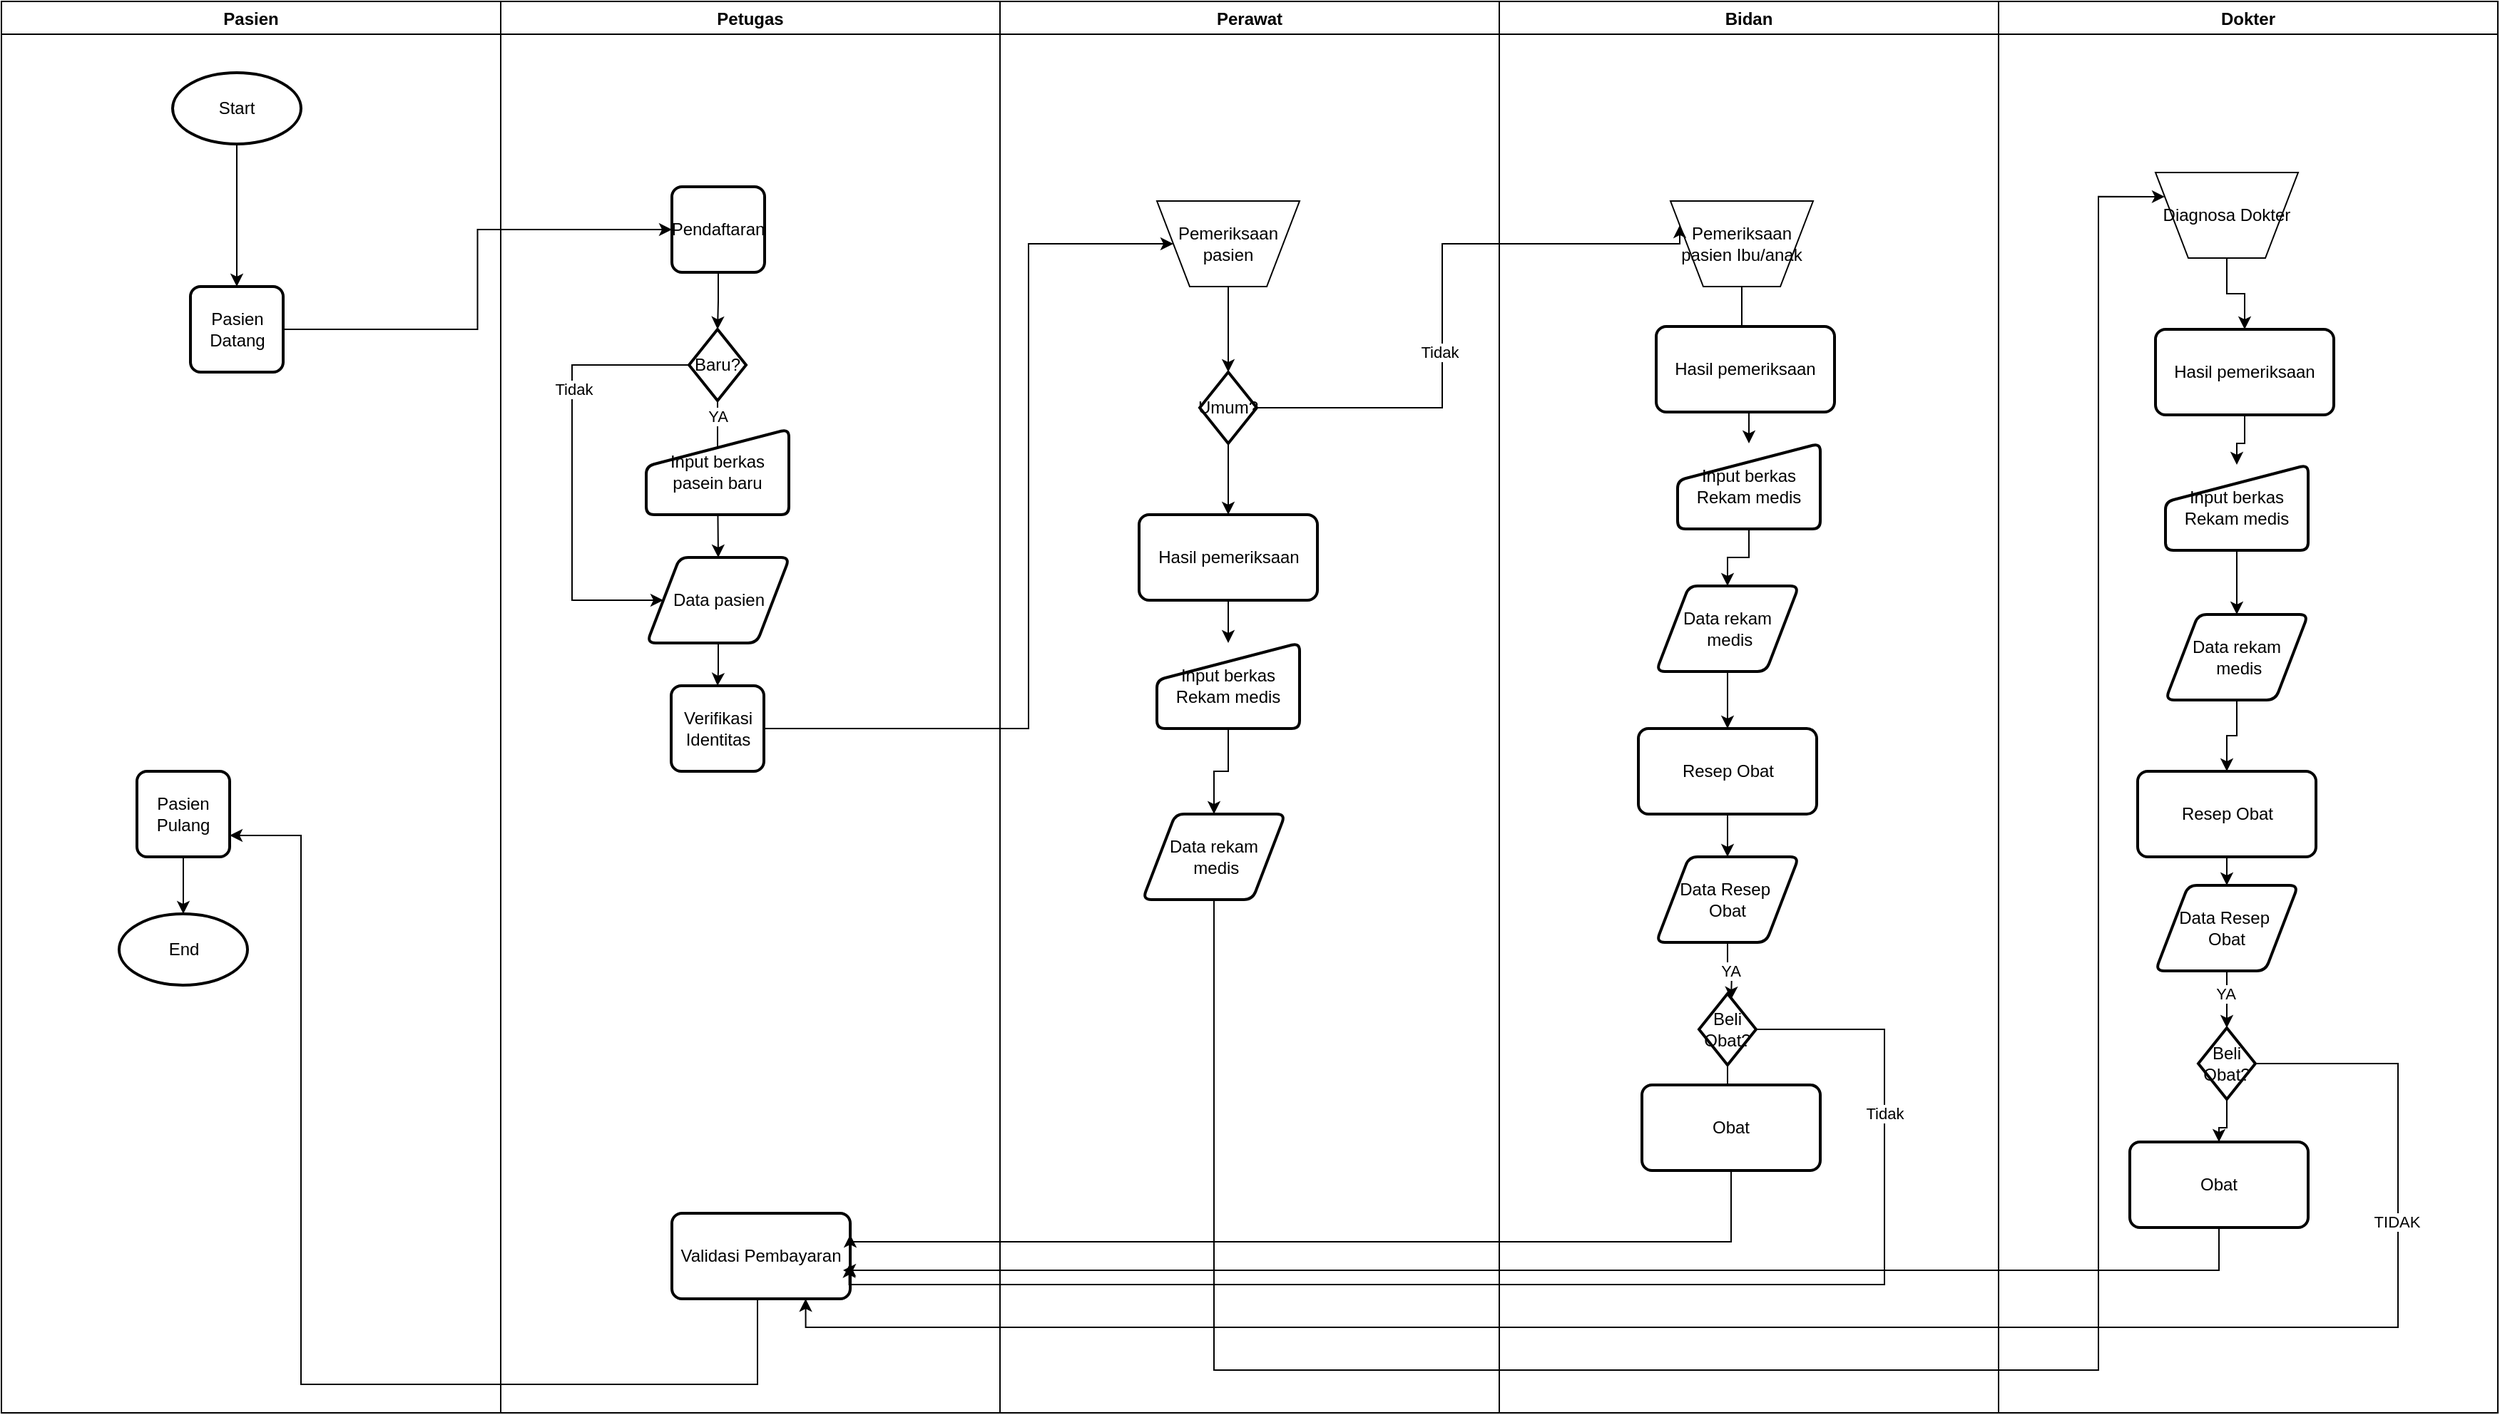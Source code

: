 <mxfile version="24.8.3" pages="3">
  <diagram name="Page-1" id="HoTeQliU5uY-s0nehp8D">
    <mxGraphModel dx="2333" dy="1160" grid="1" gridSize="10" guides="1" tooltips="1" connect="1" arrows="1" fold="1" page="1" pageScale="1" pageWidth="850" pageHeight="1100" math="0" shadow="0">
      <root>
        <mxCell id="0" />
        <mxCell id="1" parent="0" />
        <mxCell id="j5R7zNFByN9cwu97X0Xd-2" value="Pasien" style="swimlane;" vertex="1" parent="1">
          <mxGeometry x="100" y="90" width="350" height="990" as="geometry" />
        </mxCell>
        <mxCell id="j5R7zNFByN9cwu97X0Xd-1" value="Start" style="strokeWidth=2;html=1;shape=mxgraph.flowchart.start_1;whiteSpace=wrap;" vertex="1" parent="j5R7zNFByN9cwu97X0Xd-2">
          <mxGeometry x="120" y="50" width="90" height="50" as="geometry" />
        </mxCell>
        <mxCell id="j5R7zNFByN9cwu97X0Xd-7" value="Pasien Datang" style="rounded=1;whiteSpace=wrap;html=1;absoluteArcSize=1;arcSize=14;strokeWidth=2;" vertex="1" parent="j5R7zNFByN9cwu97X0Xd-2">
          <mxGeometry x="132.5" y="200" width="65" height="60" as="geometry" />
        </mxCell>
        <mxCell id="j5R7zNFByN9cwu97X0Xd-49" value="" style="edgeStyle=orthogonalEdgeStyle;rounded=0;orthogonalLoop=1;jettySize=auto;html=1;" edge="1" parent="j5R7zNFByN9cwu97X0Xd-2" source="j5R7zNFByN9cwu97X0Xd-24" target="j5R7zNFByN9cwu97X0Xd-25">
          <mxGeometry relative="1" as="geometry" />
        </mxCell>
        <mxCell id="j5R7zNFByN9cwu97X0Xd-24" value="Pasien Pulang" style="rounded=1;whiteSpace=wrap;html=1;absoluteArcSize=1;arcSize=14;strokeWidth=2;" vertex="1" parent="j5R7zNFByN9cwu97X0Xd-2">
          <mxGeometry x="95" y="540" width="65" height="60" as="geometry" />
        </mxCell>
        <mxCell id="j5R7zNFByN9cwu97X0Xd-25" value="End" style="strokeWidth=2;html=1;shape=mxgraph.flowchart.start_1;whiteSpace=wrap;" vertex="1" parent="j5R7zNFByN9cwu97X0Xd-2">
          <mxGeometry x="82.5" y="640" width="90" height="50" as="geometry" />
        </mxCell>
        <mxCell id="j5R7zNFByN9cwu97X0Xd-26" value="" style="endArrow=classic;html=1;rounded=0;exitX=0.5;exitY=1;exitDx=0;exitDy=0;exitPerimeter=0;entryX=0.5;entryY=0;entryDx=0;entryDy=0;" edge="1" parent="j5R7zNFByN9cwu97X0Xd-2" source="j5R7zNFByN9cwu97X0Xd-1" target="j5R7zNFByN9cwu97X0Xd-7">
          <mxGeometry width="50" height="50" relative="1" as="geometry">
            <mxPoint x="900" y="360" as="sourcePoint" />
            <mxPoint x="950" y="310" as="targetPoint" />
          </mxGeometry>
        </mxCell>
        <mxCell id="j5R7zNFByN9cwu97X0Xd-3" value="Petugas" style="swimlane;startSize=23;" vertex="1" parent="1">
          <mxGeometry x="450" y="90" width="350" height="990" as="geometry" />
        </mxCell>
        <mxCell id="j5R7zNFByN9cwu97X0Xd-8" value="Pendaftaran" style="rounded=1;whiteSpace=wrap;html=1;absoluteArcSize=1;arcSize=14;strokeWidth=2;" vertex="1" parent="j5R7zNFByN9cwu97X0Xd-3">
          <mxGeometry x="120" y="130" width="65" height="60" as="geometry" />
        </mxCell>
        <mxCell id="j5R7zNFByN9cwu97X0Xd-29" style="edgeStyle=orthogonalEdgeStyle;rounded=0;orthogonalLoop=1;jettySize=auto;html=1;entryX=0;entryY=0.5;entryDx=0;entryDy=0;" edge="1" parent="j5R7zNFByN9cwu97X0Xd-3" source="j5R7zNFByN9cwu97X0Xd-9" target="j5R7zNFByN9cwu97X0Xd-13">
          <mxGeometry relative="1" as="geometry">
            <Array as="points">
              <mxPoint x="50" y="255" />
              <mxPoint x="50" y="420" />
            </Array>
          </mxGeometry>
        </mxCell>
        <mxCell id="j5R7zNFByN9cwu97X0Xd-31" value="Tidak" style="edgeLabel;html=1;align=center;verticalAlign=middle;resizable=0;points=[];" vertex="1" connectable="0" parent="j5R7zNFByN9cwu97X0Xd-29">
          <mxGeometry x="-0.365" y="1" relative="1" as="geometry">
            <mxPoint as="offset" />
          </mxGeometry>
        </mxCell>
        <mxCell id="j5R7zNFByN9cwu97X0Xd-30" value="" style="edgeStyle=orthogonalEdgeStyle;rounded=0;orthogonalLoop=1;jettySize=auto;html=1;" edge="1" parent="j5R7zNFByN9cwu97X0Xd-3" source="j5R7zNFByN9cwu97X0Xd-9" target="j5R7zNFByN9cwu97X0Xd-13">
          <mxGeometry relative="1" as="geometry" />
        </mxCell>
        <mxCell id="j5R7zNFByN9cwu97X0Xd-32" value="YA" style="edgeLabel;html=1;align=center;verticalAlign=middle;resizable=0;points=[];" vertex="1" connectable="0" parent="j5R7zNFByN9cwu97X0Xd-30">
          <mxGeometry x="-0.799" relative="1" as="geometry">
            <mxPoint as="offset" />
          </mxGeometry>
        </mxCell>
        <mxCell id="j5R7zNFByN9cwu97X0Xd-9" value="Baru?" style="strokeWidth=2;html=1;shape=mxgraph.flowchart.decision;whiteSpace=wrap;" vertex="1" parent="j5R7zNFByN9cwu97X0Xd-3">
          <mxGeometry x="132" y="230" width="40" height="50" as="geometry" />
        </mxCell>
        <mxCell id="j5R7zNFByN9cwu97X0Xd-10" value="Input berkas pasein baru" style="html=1;strokeWidth=2;shape=manualInput;whiteSpace=wrap;rounded=1;size=26;arcSize=11;" vertex="1" parent="j5R7zNFByN9cwu97X0Xd-3">
          <mxGeometry x="102" y="300" width="100" height="60" as="geometry" />
        </mxCell>
        <mxCell id="j5R7zNFByN9cwu97X0Xd-33" value="" style="edgeStyle=orthogonalEdgeStyle;rounded=0;orthogonalLoop=1;jettySize=auto;html=1;" edge="1" parent="j5R7zNFByN9cwu97X0Xd-3" source="j5R7zNFByN9cwu97X0Xd-13" target="j5R7zNFByN9cwu97X0Xd-14">
          <mxGeometry relative="1" as="geometry" />
        </mxCell>
        <mxCell id="j5R7zNFByN9cwu97X0Xd-13" value="Data pasien" style="shape=parallelogram;html=1;strokeWidth=2;perimeter=parallelogramPerimeter;whiteSpace=wrap;rounded=1;arcSize=12;size=0.23;" vertex="1" parent="j5R7zNFByN9cwu97X0Xd-3">
          <mxGeometry x="102.5" y="390" width="100" height="60" as="geometry" />
        </mxCell>
        <mxCell id="j5R7zNFByN9cwu97X0Xd-14" value="Verifikasi Identitas" style="rounded=1;whiteSpace=wrap;html=1;absoluteArcSize=1;arcSize=14;strokeWidth=2;" vertex="1" parent="j5R7zNFByN9cwu97X0Xd-3">
          <mxGeometry x="119.5" y="480" width="65" height="60" as="geometry" />
        </mxCell>
        <mxCell id="j5R7zNFByN9cwu97X0Xd-28" style="edgeStyle=orthogonalEdgeStyle;rounded=0;orthogonalLoop=1;jettySize=auto;html=1;entryX=0.5;entryY=0;entryDx=0;entryDy=0;entryPerimeter=0;" edge="1" parent="j5R7zNFByN9cwu97X0Xd-3" source="j5R7zNFByN9cwu97X0Xd-8" target="j5R7zNFByN9cwu97X0Xd-9">
          <mxGeometry relative="1" as="geometry" />
        </mxCell>
        <mxCell id="j5R7zNFByN9cwu97X0Xd-69" value="Validasi Pembayaran" style="rounded=1;whiteSpace=wrap;html=1;absoluteArcSize=1;arcSize=14;strokeWidth=2;" vertex="1" parent="j5R7zNFByN9cwu97X0Xd-3">
          <mxGeometry x="120" y="850" width="125" height="60" as="geometry" />
        </mxCell>
        <mxCell id="j5R7zNFByN9cwu97X0Xd-4" value="Perawat" style="swimlane;startSize=23;" vertex="1" parent="1">
          <mxGeometry x="800" y="90" width="350" height="990" as="geometry" />
        </mxCell>
        <mxCell id="j5R7zNFByN9cwu97X0Xd-35" value="" style="edgeStyle=orthogonalEdgeStyle;rounded=0;orthogonalLoop=1;jettySize=auto;html=1;" edge="1" parent="j5R7zNFByN9cwu97X0Xd-4" source="j5R7zNFByN9cwu97X0Xd-15" target="j5R7zNFByN9cwu97X0Xd-16">
          <mxGeometry relative="1" as="geometry" />
        </mxCell>
        <mxCell id="j5R7zNFByN9cwu97X0Xd-15" value="Pemeriksaan pasien" style="verticalLabelPosition=middle;verticalAlign=middle;html=1;shape=trapezoid;perimeter=trapezoidPerimeter;whiteSpace=wrap;size=0.23;arcSize=10;flipV=1;labelPosition=center;align=center;" vertex="1" parent="j5R7zNFByN9cwu97X0Xd-4">
          <mxGeometry x="110" y="140" width="100" height="60" as="geometry" />
        </mxCell>
        <mxCell id="j5R7zNFByN9cwu97X0Xd-41" value="" style="edgeStyle=orthogonalEdgeStyle;rounded=0;orthogonalLoop=1;jettySize=auto;html=1;" edge="1" parent="j5R7zNFByN9cwu97X0Xd-4" source="j5R7zNFByN9cwu97X0Xd-16" target="j5R7zNFByN9cwu97X0Xd-38">
          <mxGeometry relative="1" as="geometry" />
        </mxCell>
        <mxCell id="j5R7zNFByN9cwu97X0Xd-16" value="Umum?" style="strokeWidth=2;html=1;shape=mxgraph.flowchart.decision;whiteSpace=wrap;" vertex="1" parent="j5R7zNFByN9cwu97X0Xd-4">
          <mxGeometry x="140" y="260" width="40" height="50" as="geometry" />
        </mxCell>
        <mxCell id="j5R7zNFByN9cwu97X0Xd-42" value="" style="edgeStyle=orthogonalEdgeStyle;rounded=0;orthogonalLoop=1;jettySize=auto;html=1;" edge="1" parent="j5R7zNFByN9cwu97X0Xd-4" source="j5R7zNFByN9cwu97X0Xd-38" target="j5R7zNFByN9cwu97X0Xd-39">
          <mxGeometry relative="1" as="geometry" />
        </mxCell>
        <mxCell id="j5R7zNFByN9cwu97X0Xd-38" value="Hasil pemeriksaan" style="rounded=1;whiteSpace=wrap;html=1;absoluteArcSize=1;arcSize=14;strokeWidth=2;" vertex="1" parent="j5R7zNFByN9cwu97X0Xd-4">
          <mxGeometry x="97.5" y="360" width="125" height="60" as="geometry" />
        </mxCell>
        <mxCell id="j5R7zNFByN9cwu97X0Xd-43" value="" style="edgeStyle=orthogonalEdgeStyle;rounded=0;orthogonalLoop=1;jettySize=auto;html=1;" edge="1" parent="j5R7zNFByN9cwu97X0Xd-4" source="j5R7zNFByN9cwu97X0Xd-39" target="j5R7zNFByN9cwu97X0Xd-40">
          <mxGeometry relative="1" as="geometry" />
        </mxCell>
        <mxCell id="j5R7zNFByN9cwu97X0Xd-39" value="Input berkas Rekam medis" style="html=1;strokeWidth=2;shape=manualInput;whiteSpace=wrap;rounded=1;size=26;arcSize=11;" vertex="1" parent="j5R7zNFByN9cwu97X0Xd-4">
          <mxGeometry x="110" y="450" width="100" height="60" as="geometry" />
        </mxCell>
        <mxCell id="j5R7zNFByN9cwu97X0Xd-40" value="Data rekam&lt;div&gt;&amp;nbsp;medis&lt;/div&gt;" style="shape=parallelogram;html=1;strokeWidth=2;perimeter=parallelogramPerimeter;whiteSpace=wrap;rounded=1;arcSize=12;size=0.23;" vertex="1" parent="j5R7zNFByN9cwu97X0Xd-4">
          <mxGeometry x="100" y="570" width="100" height="60" as="geometry" />
        </mxCell>
        <mxCell id="j5R7zNFByN9cwu97X0Xd-5" value="Bidan" style="swimlane;startSize=23;" vertex="1" parent="1">
          <mxGeometry x="1150" y="90" width="350" height="990" as="geometry" />
        </mxCell>
        <mxCell id="j5R7zNFByN9cwu97X0Xd-44" value="" style="edgeStyle=orthogonalEdgeStyle;rounded=0;orthogonalLoop=1;jettySize=auto;html=1;" edge="1" parent="j5R7zNFByN9cwu97X0Xd-5" source="j5R7zNFByN9cwu97X0Xd-17" target="j5R7zNFByN9cwu97X0Xd-20">
          <mxGeometry relative="1" as="geometry" />
        </mxCell>
        <mxCell id="j5R7zNFByN9cwu97X0Xd-17" value="Pemeriksaan pasien Ibu/anak" style="verticalLabelPosition=middle;verticalAlign=middle;html=1;shape=trapezoid;perimeter=trapezoidPerimeter;whiteSpace=wrap;size=0.23;arcSize=10;flipV=1;labelPosition=center;align=center;" vertex="1" parent="j5R7zNFByN9cwu97X0Xd-5">
          <mxGeometry x="120" y="140" width="100" height="60" as="geometry" />
        </mxCell>
        <mxCell id="j5R7zNFByN9cwu97X0Xd-18" value="Hasil pemeriksaan" style="rounded=1;whiteSpace=wrap;html=1;absoluteArcSize=1;arcSize=14;strokeWidth=2;" vertex="1" parent="j5R7zNFByN9cwu97X0Xd-5">
          <mxGeometry x="110" y="228" width="125" height="60" as="geometry" />
        </mxCell>
        <mxCell id="j5R7zNFByN9cwu97X0Xd-46" value="" style="edgeStyle=orthogonalEdgeStyle;rounded=0;orthogonalLoop=1;jettySize=auto;html=1;" edge="1" parent="j5R7zNFByN9cwu97X0Xd-5" source="j5R7zNFByN9cwu97X0Xd-19" target="j5R7zNFByN9cwu97X0Xd-22">
          <mxGeometry relative="1" as="geometry" />
        </mxCell>
        <mxCell id="j5R7zNFByN9cwu97X0Xd-19" value="Data rekam&lt;div&gt;&amp;nbsp;medis&lt;/div&gt;" style="shape=parallelogram;html=1;strokeWidth=2;perimeter=parallelogramPerimeter;whiteSpace=wrap;rounded=1;arcSize=12;size=0.23;" vertex="1" parent="j5R7zNFByN9cwu97X0Xd-5">
          <mxGeometry x="110" y="410" width="100" height="60" as="geometry" />
        </mxCell>
        <mxCell id="j5R7zNFByN9cwu97X0Xd-45" value="" style="edgeStyle=orthogonalEdgeStyle;rounded=0;orthogonalLoop=1;jettySize=auto;html=1;" edge="1" parent="j5R7zNFByN9cwu97X0Xd-5" source="j5R7zNFByN9cwu97X0Xd-20" target="j5R7zNFByN9cwu97X0Xd-19">
          <mxGeometry relative="1" as="geometry" />
        </mxCell>
        <mxCell id="j5R7zNFByN9cwu97X0Xd-20" value="Input berkas Rekam medis" style="html=1;strokeWidth=2;shape=manualInput;whiteSpace=wrap;rounded=1;size=26;arcSize=11;" vertex="1" parent="j5R7zNFByN9cwu97X0Xd-5">
          <mxGeometry x="125" y="310" width="100" height="60" as="geometry" />
        </mxCell>
        <mxCell id="j5R7zNFByN9cwu97X0Xd-47" value="" style="edgeStyle=orthogonalEdgeStyle;rounded=0;orthogonalLoop=1;jettySize=auto;html=1;" edge="1" parent="j5R7zNFByN9cwu97X0Xd-5" source="j5R7zNFByN9cwu97X0Xd-22" target="j5R7zNFByN9cwu97X0Xd-23">
          <mxGeometry relative="1" as="geometry" />
        </mxCell>
        <mxCell id="j5R7zNFByN9cwu97X0Xd-22" value="Resep Obat" style="rounded=1;whiteSpace=wrap;html=1;absoluteArcSize=1;arcSize=14;strokeWidth=2;" vertex="1" parent="j5R7zNFByN9cwu97X0Xd-5">
          <mxGeometry x="97.5" y="510" width="125" height="60" as="geometry" />
        </mxCell>
        <mxCell id="j5R7zNFByN9cwu97X0Xd-64" value="" style="edgeStyle=orthogonalEdgeStyle;rounded=0;orthogonalLoop=1;jettySize=auto;html=1;" edge="1" parent="j5R7zNFByN9cwu97X0Xd-5" target="j5R7zNFByN9cwu97X0Xd-63">
          <mxGeometry relative="1" as="geometry">
            <mxPoint x="162.533" y="700" as="sourcePoint" />
          </mxGeometry>
        </mxCell>
        <mxCell id="j5R7zNFByN9cwu97X0Xd-23" value="Data Resep&amp;nbsp;&lt;div&gt;Obat&lt;/div&gt;" style="shape=parallelogram;html=1;strokeWidth=2;perimeter=parallelogramPerimeter;whiteSpace=wrap;rounded=1;arcSize=12;size=0.23;" vertex="1" parent="j5R7zNFByN9cwu97X0Xd-5">
          <mxGeometry x="110" y="600" width="100" height="60" as="geometry" />
        </mxCell>
        <mxCell id="j5R7zNFByN9cwu97X0Xd-78" value="" style="edgeStyle=orthogonalEdgeStyle;rounded=0;orthogonalLoop=1;jettySize=auto;html=1;" edge="1" parent="j5R7zNFByN9cwu97X0Xd-5" source="j5R7zNFByN9cwu97X0Xd-63" target="j5R7zNFByN9cwu97X0Xd-68">
          <mxGeometry relative="1" as="geometry" />
        </mxCell>
        <mxCell id="j5R7zNFByN9cwu97X0Xd-63" value="Beli Obat?" style="strokeWidth=2;html=1;shape=mxgraph.flowchart.decision;whiteSpace=wrap;" vertex="1" parent="j5R7zNFByN9cwu97X0Xd-5">
          <mxGeometry x="140" y="696" width="40" height="50" as="geometry" />
        </mxCell>
        <mxCell id="j5R7zNFByN9cwu97X0Xd-66" value="YA" style="edgeStyle=orthogonalEdgeStyle;rounded=0;orthogonalLoop=1;jettySize=auto;html=1;" edge="1" parent="j5R7zNFByN9cwu97X0Xd-5" source="j5R7zNFByN9cwu97X0Xd-23">
          <mxGeometry relative="1" as="geometry">
            <mxPoint x="1310" y="750" as="sourcePoint" />
            <mxPoint x="162.533" y="700" as="targetPoint" />
          </mxGeometry>
        </mxCell>
        <mxCell id="j5R7zNFByN9cwu97X0Xd-68" value="Obat" style="rounded=1;whiteSpace=wrap;html=1;absoluteArcSize=1;arcSize=14;strokeWidth=2;" vertex="1" parent="j5R7zNFByN9cwu97X0Xd-5">
          <mxGeometry x="100" y="760" width="125" height="60" as="geometry" />
        </mxCell>
        <mxCell id="j5R7zNFByN9cwu97X0Xd-6" value="Dokter" style="swimlane;startSize=23;" vertex="1" parent="1">
          <mxGeometry x="1500" y="90" width="350" height="990" as="geometry" />
        </mxCell>
        <mxCell id="j5R7zNFByN9cwu97X0Xd-53" value="" style="edgeStyle=orthogonalEdgeStyle;rounded=0;orthogonalLoop=1;jettySize=auto;html=1;" edge="1" parent="j5R7zNFByN9cwu97X0Xd-6" source="j5R7zNFByN9cwu97X0Xd-51" target="j5R7zNFByN9cwu97X0Xd-52">
          <mxGeometry relative="1" as="geometry" />
        </mxCell>
        <mxCell id="j5R7zNFByN9cwu97X0Xd-51" value="Diagnosa Dokter" style="verticalLabelPosition=middle;verticalAlign=middle;html=1;shape=trapezoid;perimeter=trapezoidPerimeter;whiteSpace=wrap;size=0.23;arcSize=10;flipV=1;labelPosition=center;align=center;" vertex="1" parent="j5R7zNFByN9cwu97X0Xd-6">
          <mxGeometry x="110" y="120" width="100" height="60" as="geometry" />
        </mxCell>
        <mxCell id="j5R7zNFByN9cwu97X0Xd-55" value="" style="edgeStyle=orthogonalEdgeStyle;rounded=0;orthogonalLoop=1;jettySize=auto;html=1;" edge="1" parent="j5R7zNFByN9cwu97X0Xd-6" source="j5R7zNFByN9cwu97X0Xd-52" target="j5R7zNFByN9cwu97X0Xd-54">
          <mxGeometry relative="1" as="geometry" />
        </mxCell>
        <mxCell id="j5R7zNFByN9cwu97X0Xd-52" value="Hasil pemeriksaan" style="rounded=1;whiteSpace=wrap;html=1;absoluteArcSize=1;arcSize=14;strokeWidth=2;" vertex="1" parent="j5R7zNFByN9cwu97X0Xd-6">
          <mxGeometry x="110" y="230" width="125" height="60" as="geometry" />
        </mxCell>
        <mxCell id="j5R7zNFByN9cwu97X0Xd-57" value="" style="edgeStyle=orthogonalEdgeStyle;rounded=0;orthogonalLoop=1;jettySize=auto;html=1;" edge="1" parent="j5R7zNFByN9cwu97X0Xd-6" source="j5R7zNFByN9cwu97X0Xd-54" target="j5R7zNFByN9cwu97X0Xd-56">
          <mxGeometry relative="1" as="geometry" />
        </mxCell>
        <mxCell id="j5R7zNFByN9cwu97X0Xd-54" value="Input berkas Rekam medis" style="html=1;strokeWidth=2;shape=manualInput;whiteSpace=wrap;rounded=1;size=26;arcSize=11;" vertex="1" parent="j5R7zNFByN9cwu97X0Xd-6">
          <mxGeometry x="117" y="325" width="100" height="60" as="geometry" />
        </mxCell>
        <mxCell id="j5R7zNFByN9cwu97X0Xd-59" value="" style="edgeStyle=orthogonalEdgeStyle;rounded=0;orthogonalLoop=1;jettySize=auto;html=1;" edge="1" parent="j5R7zNFByN9cwu97X0Xd-6" source="j5R7zNFByN9cwu97X0Xd-56" target="j5R7zNFByN9cwu97X0Xd-58">
          <mxGeometry relative="1" as="geometry" />
        </mxCell>
        <mxCell id="j5R7zNFByN9cwu97X0Xd-56" value="Data rekam&lt;div&gt;&amp;nbsp;medis&lt;/div&gt;" style="shape=parallelogram;html=1;strokeWidth=2;perimeter=parallelogramPerimeter;whiteSpace=wrap;rounded=1;arcSize=12;size=0.23;" vertex="1" parent="j5R7zNFByN9cwu97X0Xd-6">
          <mxGeometry x="117" y="430" width="100" height="60" as="geometry" />
        </mxCell>
        <mxCell id="j5R7zNFByN9cwu97X0Xd-61" value="" style="edgeStyle=orthogonalEdgeStyle;rounded=0;orthogonalLoop=1;jettySize=auto;html=1;" edge="1" parent="j5R7zNFByN9cwu97X0Xd-6" source="j5R7zNFByN9cwu97X0Xd-58" target="j5R7zNFByN9cwu97X0Xd-60">
          <mxGeometry relative="1" as="geometry" />
        </mxCell>
        <mxCell id="j5R7zNFByN9cwu97X0Xd-58" value="Resep Obat" style="rounded=1;whiteSpace=wrap;html=1;absoluteArcSize=1;arcSize=14;strokeWidth=2;" vertex="1" parent="j5R7zNFByN9cwu97X0Xd-6">
          <mxGeometry x="97.5" y="540" width="125" height="60" as="geometry" />
        </mxCell>
        <mxCell id="j5R7zNFByN9cwu97X0Xd-84" value="" style="edgeStyle=orthogonalEdgeStyle;rounded=0;orthogonalLoop=1;jettySize=auto;html=1;" edge="1" parent="j5R7zNFByN9cwu97X0Xd-6" source="j5R7zNFByN9cwu97X0Xd-60" target="j5R7zNFByN9cwu97X0Xd-82">
          <mxGeometry relative="1" as="geometry" />
        </mxCell>
        <mxCell id="j5R7zNFByN9cwu97X0Xd-86" value="YA" style="edgeLabel;html=1;align=center;verticalAlign=middle;resizable=0;points=[];" vertex="1" connectable="0" parent="j5R7zNFByN9cwu97X0Xd-84">
          <mxGeometry x="-0.228" y="-1" relative="1" as="geometry">
            <mxPoint as="offset" />
          </mxGeometry>
        </mxCell>
        <mxCell id="j5R7zNFByN9cwu97X0Xd-60" value="Data Resep&amp;nbsp;&lt;div&gt;Obat&lt;/div&gt;" style="shape=parallelogram;html=1;strokeWidth=2;perimeter=parallelogramPerimeter;whiteSpace=wrap;rounded=1;arcSize=12;size=0.23;" vertex="1" parent="j5R7zNFByN9cwu97X0Xd-6">
          <mxGeometry x="110" y="620" width="100" height="60" as="geometry" />
        </mxCell>
        <mxCell id="j5R7zNFByN9cwu97X0Xd-85" value="" style="edgeStyle=orthogonalEdgeStyle;rounded=0;orthogonalLoop=1;jettySize=auto;html=1;" edge="1" parent="j5R7zNFByN9cwu97X0Xd-6" source="j5R7zNFByN9cwu97X0Xd-82" target="j5R7zNFByN9cwu97X0Xd-83">
          <mxGeometry relative="1" as="geometry" />
        </mxCell>
        <mxCell id="j5R7zNFByN9cwu97X0Xd-82" value="Beli Obat?" style="strokeWidth=2;html=1;shape=mxgraph.flowchart.decision;whiteSpace=wrap;" vertex="1" parent="j5R7zNFByN9cwu97X0Xd-6">
          <mxGeometry x="140" y="720" width="40" height="50" as="geometry" />
        </mxCell>
        <mxCell id="j5R7zNFByN9cwu97X0Xd-87" style="edgeStyle=orthogonalEdgeStyle;rounded=0;orthogonalLoop=1;jettySize=auto;html=1;" edge="1" parent="j5R7zNFByN9cwu97X0Xd-6" source="j5R7zNFByN9cwu97X0Xd-83">
          <mxGeometry relative="1" as="geometry">
            <mxPoint x="-810" y="890" as="targetPoint" />
            <Array as="points">
              <mxPoint x="154" y="890" />
            </Array>
          </mxGeometry>
        </mxCell>
        <mxCell id="j5R7zNFByN9cwu97X0Xd-83" value="Obat" style="rounded=1;whiteSpace=wrap;html=1;absoluteArcSize=1;arcSize=14;strokeWidth=2;" vertex="1" parent="j5R7zNFByN9cwu97X0Xd-6">
          <mxGeometry x="92" y="800" width="125" height="60" as="geometry" />
        </mxCell>
        <mxCell id="j5R7zNFByN9cwu97X0Xd-27" style="edgeStyle=orthogonalEdgeStyle;rounded=0;orthogonalLoop=1;jettySize=auto;html=1;entryX=0;entryY=0.5;entryDx=0;entryDy=0;" edge="1" parent="1" source="j5R7zNFByN9cwu97X0Xd-7" target="j5R7zNFByN9cwu97X0Xd-8">
          <mxGeometry relative="1" as="geometry" />
        </mxCell>
        <mxCell id="j5R7zNFByN9cwu97X0Xd-34" style="edgeStyle=orthogonalEdgeStyle;rounded=0;orthogonalLoop=1;jettySize=auto;html=1;" edge="1" parent="1" source="j5R7zNFByN9cwu97X0Xd-14" target="j5R7zNFByN9cwu97X0Xd-15">
          <mxGeometry relative="1" as="geometry">
            <Array as="points">
              <mxPoint x="820" y="600" />
              <mxPoint x="820" y="260" />
            </Array>
          </mxGeometry>
        </mxCell>
        <mxCell id="j5R7zNFByN9cwu97X0Xd-36" style="edgeStyle=orthogonalEdgeStyle;rounded=0;orthogonalLoop=1;jettySize=auto;html=1;entryX=0;entryY=0.25;entryDx=0;entryDy=0;" edge="1" parent="1" source="j5R7zNFByN9cwu97X0Xd-16" target="j5R7zNFByN9cwu97X0Xd-17">
          <mxGeometry relative="1" as="geometry">
            <Array as="points">
              <mxPoint x="1110" y="375" />
              <mxPoint x="1110" y="260" />
              <mxPoint x="1277" y="260" />
            </Array>
          </mxGeometry>
        </mxCell>
        <mxCell id="j5R7zNFByN9cwu97X0Xd-37" value="Tidak" style="edgeLabel;html=1;align=center;verticalAlign=middle;resizable=0;points=[];" vertex="1" connectable="0" parent="j5R7zNFByN9cwu97X0Xd-36">
          <mxGeometry x="-0.203" y="2" relative="1" as="geometry">
            <mxPoint as="offset" />
          </mxGeometry>
        </mxCell>
        <mxCell id="j5R7zNFByN9cwu97X0Xd-50" style="edgeStyle=orthogonalEdgeStyle;rounded=0;orthogonalLoop=1;jettySize=auto;html=1;entryX=0;entryY=0.25;entryDx=0;entryDy=0;" edge="1" parent="1" source="j5R7zNFByN9cwu97X0Xd-40" target="j5R7zNFByN9cwu97X0Xd-51">
          <mxGeometry relative="1" as="geometry">
            <mxPoint x="1620" y="320" as="targetPoint" />
            <Array as="points">
              <mxPoint x="950" y="1050" />
              <mxPoint x="1570" y="1050" />
              <mxPoint x="1570" y="227" />
            </Array>
          </mxGeometry>
        </mxCell>
        <mxCell id="j5R7zNFByN9cwu97X0Xd-74" style="edgeStyle=orthogonalEdgeStyle;rounded=0;orthogonalLoop=1;jettySize=auto;html=1;entryX=1;entryY=0.75;entryDx=0;entryDy=0;" edge="1" parent="1" source="j5R7zNFByN9cwu97X0Xd-69" target="j5R7zNFByN9cwu97X0Xd-24">
          <mxGeometry relative="1" as="geometry">
            <Array as="points">
              <mxPoint x="630" y="1060" />
              <mxPoint x="310" y="1060" />
              <mxPoint x="310" y="675" />
            </Array>
          </mxGeometry>
        </mxCell>
        <mxCell id="j5R7zNFByN9cwu97X0Xd-72" style="edgeStyle=orthogonalEdgeStyle;rounded=0;orthogonalLoop=1;jettySize=auto;html=1;entryX=0.994;entryY=0.604;entryDx=0;entryDy=0;entryPerimeter=0;exitX=1;exitY=0.5;exitDx=0;exitDy=0;exitPerimeter=0;" edge="1" parent="1" source="j5R7zNFByN9cwu97X0Xd-63" target="j5R7zNFByN9cwu97X0Xd-69">
          <mxGeometry relative="1" as="geometry">
            <Array as="points">
              <mxPoint x="1420" y="811" />
              <mxPoint x="1420" y="990" />
              <mxPoint x="694" y="990" />
            </Array>
          </mxGeometry>
        </mxCell>
        <mxCell id="j5R7zNFByN9cwu97X0Xd-73" value="Tidak" style="edgeLabel;html=1;align=center;verticalAlign=middle;resizable=0;points=[];" vertex="1" connectable="0" parent="j5R7zNFByN9cwu97X0Xd-72">
          <mxGeometry x="0.003" y="-1" relative="1" as="geometry">
            <mxPoint x="236" y="-119" as="offset" />
          </mxGeometry>
        </mxCell>
        <mxCell id="j5R7zNFByN9cwu97X0Xd-79" style="edgeStyle=orthogonalEdgeStyle;rounded=0;orthogonalLoop=1;jettySize=auto;html=1;entryX=1;entryY=0.25;entryDx=0;entryDy=0;" edge="1" parent="1" source="j5R7zNFByN9cwu97X0Xd-68" target="j5R7zNFByN9cwu97X0Xd-69">
          <mxGeometry relative="1" as="geometry">
            <Array as="points">
              <mxPoint x="1312" y="960" />
              <mxPoint x="695" y="960" />
            </Array>
          </mxGeometry>
        </mxCell>
        <mxCell id="j5R7zNFByN9cwu97X0Xd-88" style="edgeStyle=orthogonalEdgeStyle;rounded=0;orthogonalLoop=1;jettySize=auto;html=1;entryX=0.75;entryY=1;entryDx=0;entryDy=0;exitX=1;exitY=0.5;exitDx=0;exitDy=0;exitPerimeter=0;" edge="1" parent="1" source="j5R7zNFByN9cwu97X0Xd-82" target="j5R7zNFByN9cwu97X0Xd-69">
          <mxGeometry relative="1" as="geometry">
            <Array as="points">
              <mxPoint x="1780" y="835" />
              <mxPoint x="1780" y="1020" />
              <mxPoint x="664" y="1020" />
            </Array>
          </mxGeometry>
        </mxCell>
        <mxCell id="j5R7zNFByN9cwu97X0Xd-89" value="TIDAK" style="edgeLabel;html=1;align=center;verticalAlign=middle;resizable=0;points=[];" vertex="1" connectable="0" parent="j5R7zNFByN9cwu97X0Xd-88">
          <mxGeometry x="-0.703" y="-1" relative="1" as="geometry">
            <mxPoint as="offset" />
          </mxGeometry>
        </mxCell>
      </root>
    </mxGraphModel>
  </diagram>
  <diagram id="HC5erW16EKHKAfDjmSi-" name="Page-2">
    <mxGraphModel dx="636" dy="316" grid="1" gridSize="10" guides="1" tooltips="1" connect="1" arrows="1" fold="1" page="1" pageScale="1" pageWidth="850" pageHeight="1100" math="0" shadow="0">
      <root>
        <mxCell id="0" />
        <mxCell id="1" parent="0" />
        <mxCell id="8zU6O7tFe_Y5MRbsxIHe-1" value="&lt;div&gt;0&lt;/div&gt;Sistem Informasi Perpustakaan" style="ellipse;whiteSpace=wrap;html=1;aspect=fixed;" vertex="1" parent="1">
          <mxGeometry x="385" y="60" width="80" height="80" as="geometry" />
        </mxCell>
        <mxCell id="8zU6O7tFe_Y5MRbsxIHe-2" value="&lt;div&gt;1&lt;/div&gt;Login" style="ellipse;whiteSpace=wrap;html=1;aspect=fixed;" vertex="1" parent="1">
          <mxGeometry x="160" y="230" width="80" height="80" as="geometry" />
        </mxCell>
        <mxCell id="8zU6O7tFe_Y5MRbsxIHe-3" value="&lt;div&gt;2&lt;/div&gt;Pendaftraan Anggota" style="ellipse;whiteSpace=wrap;html=1;aspect=fixed;" vertex="1" parent="1">
          <mxGeometry x="300" y="230" width="80" height="80" as="geometry" />
        </mxCell>
        <mxCell id="8zU6O7tFe_Y5MRbsxIHe-4" value="&lt;div&gt;3&lt;/div&gt;Peminjaman Buku" style="ellipse;whiteSpace=wrap;html=1;aspect=fixed;" vertex="1" parent="1">
          <mxGeometry x="430" y="230" width="80" height="80" as="geometry" />
        </mxCell>
        <mxCell id="8zU6O7tFe_Y5MRbsxIHe-5" value="&lt;div&gt;4&lt;/div&gt;Pengembalian Buku" style="ellipse;whiteSpace=wrap;html=1;aspect=fixed;" vertex="1" parent="1">
          <mxGeometry x="560" y="230" width="80" height="80" as="geometry" />
        </mxCell>
        <mxCell id="8zU6O7tFe_Y5MRbsxIHe-6" value="" style="endArrow=none;html=1;rounded=0;entryX=0.5;entryY=1;entryDx=0;entryDy=0;" edge="1" parent="1" target="8zU6O7tFe_Y5MRbsxIHe-1">
          <mxGeometry width="50" height="50" relative="1" as="geometry">
            <mxPoint x="425" y="200" as="sourcePoint" />
            <mxPoint x="450" y="160" as="targetPoint" />
          </mxGeometry>
        </mxCell>
        <mxCell id="8zU6O7tFe_Y5MRbsxIHe-7" value="" style="endArrow=none;html=1;rounded=0;" edge="1" parent="1">
          <mxGeometry width="50" height="50" relative="1" as="geometry">
            <mxPoint x="200" y="200" as="sourcePoint" />
            <mxPoint x="600" y="200" as="targetPoint" />
          </mxGeometry>
        </mxCell>
        <mxCell id="8zU6O7tFe_Y5MRbsxIHe-9" value="" style="endArrow=classic;html=1;rounded=0;" edge="1" parent="1" target="8zU6O7tFe_Y5MRbsxIHe-2">
          <mxGeometry width="50" height="50" relative="1" as="geometry">
            <mxPoint x="200" y="200" as="sourcePoint" />
            <mxPoint x="450" y="160" as="targetPoint" />
          </mxGeometry>
        </mxCell>
        <mxCell id="8zU6O7tFe_Y5MRbsxIHe-10" value="" style="endArrow=classic;html=1;rounded=0;" edge="1" parent="1">
          <mxGeometry width="50" height="50" relative="1" as="geometry">
            <mxPoint x="339.7" y="200" as="sourcePoint" />
            <mxPoint x="339.7" y="230" as="targetPoint" />
          </mxGeometry>
        </mxCell>
        <mxCell id="8zU6O7tFe_Y5MRbsxIHe-11" value="" style="endArrow=classic;html=1;rounded=0;" edge="1" parent="1">
          <mxGeometry width="50" height="50" relative="1" as="geometry">
            <mxPoint x="465" y="200" as="sourcePoint" />
            <mxPoint x="465" y="230" as="targetPoint" />
          </mxGeometry>
        </mxCell>
        <mxCell id="8zU6O7tFe_Y5MRbsxIHe-12" value="" style="endArrow=classic;html=1;rounded=0;" edge="1" parent="1">
          <mxGeometry width="50" height="50" relative="1" as="geometry">
            <mxPoint x="600" y="200" as="sourcePoint" />
            <mxPoint x="600" y="230" as="targetPoint" />
          </mxGeometry>
        </mxCell>
      </root>
    </mxGraphModel>
  </diagram>
  <diagram id="u-dT_xXzQEbQ9zUuAr8F" name="Page-3">
    <mxGraphModel dx="2759" dy="949" grid="1" gridSize="10" guides="1" tooltips="1" connect="1" arrows="1" fold="1" page="1" pageScale="1" pageWidth="850" pageHeight="1100" math="0" shadow="0">
      <root>
        <mxCell id="0" />
        <mxCell id="1" parent="0" />
        <mxCell id="sANiC-_dOO1FPzhVyQQ8-1" value="Anggota" style="rounded=0;whiteSpace=wrap;html=1;" vertex="1" parent="1">
          <mxGeometry x="720" y="530" width="120" height="60" as="geometry" />
        </mxCell>
        <mxCell id="aGLFXDxUE55ugFGuE5Y1-1" value="Admin Sistem" style="rounded=0;whiteSpace=wrap;html=1;" vertex="1" parent="1">
          <mxGeometry x="70" y="430" width="120" height="60" as="geometry" />
        </mxCell>
        <mxCell id="e_LdIvp3GBFjRGdZ6ONl-1" value="&lt;div&gt;1&lt;/div&gt;Login" style="ellipse;whiteSpace=wrap;html=1;aspect=fixed;" vertex="1" parent="1">
          <mxGeometry x="350" y="120" width="80" height="80" as="geometry" />
        </mxCell>
        <mxCell id="e_LdIvp3GBFjRGdZ6ONl-2" value="&lt;div&gt;2&lt;/div&gt;Pendaftraan Anggota" style="ellipse;whiteSpace=wrap;html=1;aspect=fixed;" vertex="1" parent="1">
          <mxGeometry x="320" y="520" width="80" height="80" as="geometry" />
        </mxCell>
        <mxCell id="e_LdIvp3GBFjRGdZ6ONl-3" value="&lt;div&gt;3&lt;/div&gt;Peminjaman Buku" style="ellipse;whiteSpace=wrap;html=1;aspect=fixed;" vertex="1" parent="1">
          <mxGeometry x="330" y="750" width="80" height="80" as="geometry" />
        </mxCell>
        <mxCell id="e_LdIvp3GBFjRGdZ6ONl-4" value="&lt;div&gt;4&lt;/div&gt;Pengembalian Buku" style="ellipse;whiteSpace=wrap;html=1;aspect=fixed;" vertex="1" parent="1">
          <mxGeometry x="350" y="1070" width="80" height="80" as="geometry" />
        </mxCell>
        <mxCell id="e_LdIvp3GBFjRGdZ6ONl-5" value="" style="endArrow=classic;html=1;rounded=0;exitX=0;exitY=0.25;exitDx=0;exitDy=0;entryX=0;entryY=0.5;entryDx=0;entryDy=0;edgeStyle=orthogonalEdgeStyle;" edge="1" parent="1" source="aGLFXDxUE55ugFGuE5Y1-1" target="e_LdIvp3GBFjRGdZ6ONl-1">
          <mxGeometry width="50" height="50" relative="1" as="geometry">
            <mxPoint x="400" y="430" as="sourcePoint" />
            <mxPoint x="450" y="380" as="targetPoint" />
            <Array as="points">
              <mxPoint x="70" y="440" />
              <mxPoint x="20" y="440" />
              <mxPoint x="20" y="160" />
            </Array>
          </mxGeometry>
        </mxCell>
        <mxCell id="e_LdIvp3GBFjRGdZ6ONl-6" value="" style="endArrow=classic;html=1;rounded=0;exitX=0.07;exitY=0.265;exitDx=0;exitDy=0;exitPerimeter=0;entryX=0;entryY=1;entryDx=0;entryDy=0;edgeStyle=orthogonalEdgeStyle;" edge="1" parent="1" source="e_LdIvp3GBFjRGdZ6ONl-1" target="aGLFXDxUE55ugFGuE5Y1-1">
          <mxGeometry width="50" height="50" relative="1" as="geometry">
            <mxPoint x="400" y="430" as="sourcePoint" />
            <mxPoint x="450" y="380" as="targetPoint" />
            <Array as="points">
              <mxPoint x="-20" y="141" />
              <mxPoint x="-20" y="490" />
            </Array>
          </mxGeometry>
        </mxCell>
        <mxCell id="e_LdIvp3GBFjRGdZ6ONl-7" value="Data Username&lt;div&gt;&lt;span style=&quot;background-color: initial;&quot;&gt;Data Password&lt;/span&gt;&lt;/div&gt;" style="text;html=1;align=center;verticalAlign=middle;whiteSpace=wrap;rounded=0;" vertex="1" parent="1">
          <mxGeometry x="170" y="100" width="120" height="30" as="geometry" />
        </mxCell>
        <mxCell id="e_LdIvp3GBFjRGdZ6ONl-8" value="Info login&lt;div&gt;Info Hak Akses/level&lt;/div&gt;" style="text;html=1;align=center;verticalAlign=middle;whiteSpace=wrap;rounded=0;" vertex="1" parent="1">
          <mxGeometry x="170" y="160" width="120" height="30" as="geometry" />
        </mxCell>
        <mxCell id="e_LdIvp3GBFjRGdZ6ONl-9" value="" style="endArrow=classic;html=1;rounded=0;entryX=1;entryY=0.5;entryDx=0;entryDy=0;edgeStyle=orthogonalEdgeStyle;" edge="1" parent="1" target="e_LdIvp3GBFjRGdZ6ONl-1">
          <mxGeometry width="50" height="50" relative="1" as="geometry">
            <mxPoint x="800" y="530" as="sourcePoint" />
            <mxPoint x="450" y="310" as="targetPoint" />
            <Array as="points">
              <mxPoint x="800" y="140" />
              <mxPoint x="430" y="140" />
            </Array>
          </mxGeometry>
        </mxCell>
        <mxCell id="e_LdIvp3GBFjRGdZ6ONl-10" value="" style="endArrow=classic;html=1;rounded=0;exitX=1;exitY=0;exitDx=0;exitDy=0;entryX=0.75;entryY=0;entryDx=0;entryDy=0;edgeStyle=orthogonalEdgeStyle;" edge="1" parent="1" source="e_LdIvp3GBFjRGdZ6ONl-1" target="sANiC-_dOO1FPzhVyQQ8-1">
          <mxGeometry width="50" height="50" relative="1" as="geometry">
            <mxPoint x="400" y="360" as="sourcePoint" />
            <mxPoint x="450" y="310" as="targetPoint" />
          </mxGeometry>
        </mxCell>
        <mxCell id="e_LdIvp3GBFjRGdZ6ONl-11" value="Data Username&lt;div&gt;&lt;span style=&quot;background-color: initial;&quot;&gt;Data Password&lt;/span&gt;&lt;/div&gt;" style="text;html=1;align=center;verticalAlign=middle;whiteSpace=wrap;rounded=0;" vertex="1" parent="1">
          <mxGeometry x="460" y="170" width="120" height="30" as="geometry" />
        </mxCell>
        <mxCell id="e_LdIvp3GBFjRGdZ6ONl-12" value="Info login&lt;div&gt;Info Hak Akses/level&lt;/div&gt;" style="text;html=1;align=center;verticalAlign=middle;whiteSpace=wrap;rounded=0;" vertex="1" parent="1">
          <mxGeometry x="460" y="90" width="120" height="30" as="geometry" />
        </mxCell>
        <mxCell id="e_LdIvp3GBFjRGdZ6ONl-13" value="" style="endArrow=classic;html=1;rounded=0;exitX=0;exitY=0.5;exitDx=0;exitDy=0;entryX=1;entryY=0.5;entryDx=0;entryDy=0;" edge="1" parent="1" source="sANiC-_dOO1FPzhVyQQ8-1" target="e_LdIvp3GBFjRGdZ6ONl-2">
          <mxGeometry width="50" height="50" relative="1" as="geometry">
            <mxPoint x="400" y="360" as="sourcePoint" />
            <mxPoint x="450" y="310" as="targetPoint" />
          </mxGeometry>
        </mxCell>
        <mxCell id="e_LdIvp3GBFjRGdZ6ONl-14" value="" style="endArrow=classic;html=1;rounded=0;exitX=1;exitY=1;exitDx=0;exitDy=0;entryX=0;entryY=1;entryDx=0;entryDy=0;" edge="1" parent="1" source="e_LdIvp3GBFjRGdZ6ONl-2" target="sANiC-_dOO1FPzhVyQQ8-1">
          <mxGeometry width="50" height="50" relative="1" as="geometry">
            <mxPoint x="400" y="360" as="sourcePoint" />
            <mxPoint x="450" y="310" as="targetPoint" />
          </mxGeometry>
        </mxCell>
        <mxCell id="e_LdIvp3GBFjRGdZ6ONl-15" value="&lt;div&gt;Data ID_PEMINJAM&amp;nbsp;&amp;nbsp;&lt;/div&gt;&lt;div&gt;&lt;span style=&quot;white-space: normal;&quot;&gt;Data JENIS_ID&amp;nbsp;&lt;/span&gt;&lt;/div&gt;&lt;div&gt;&lt;span style=&quot;white-space: normal;&quot;&gt;Data NAME&amp;nbsp;&lt;/span&gt;&lt;/div&gt;&lt;div&gt;&lt;span style=&quot;white-space: normal;&quot;&gt;Data UMUR&amp;nbsp;&lt;/span&gt;&lt;/div&gt;&lt;div&gt;&lt;span style=&quot;white-space: normal;&quot;&gt;Data Alamat&amp;nbsp;&lt;/span&gt;&lt;/div&gt;&lt;div&gt;&lt;span style=&quot;white-space: normal;&quot;&gt;Data Provinsi&amp;nbsp;&lt;/span&gt;&lt;/div&gt;&lt;div&gt;Data KECAMATAN&amp;nbsp;&lt;/div&gt;&lt;div&gt;Data KABUPATEN&amp;nbsp;&lt;/div&gt;&lt;div&gt;Data RT&lt;/div&gt;&lt;div&gt;Data RW&lt;/div&gt;&lt;div&gt;Data foto_anggota&lt;/div&gt;&lt;div&gt;Data foto_identitas&lt;/div&gt;&lt;div&gt;&lt;span style=&quot;white-space: normal;&quot;&gt;Data NOTEL&amp;nbsp;&lt;/span&gt;&lt;/div&gt;&lt;div&gt;&lt;span style=&quot;white-space: normal;&quot;&gt;Data TNGGAL_LAHIR&amp;nbsp;&lt;/span&gt;&lt;/div&gt;&lt;div&gt;&lt;span style=&quot;white-space: normal;&quot;&gt;Data TMPT_LAHIR&amp;nbsp;&lt;/span&gt;&lt;/div&gt;&lt;div&gt;&lt;span style=&quot;white-space: normal;&quot;&gt;Data JENIS_KEL&lt;/span&gt;&lt;/div&gt;&lt;div&gt;&lt;span style=&quot;white-space: normal;&quot;&gt;Data STATUS_ANGGOTA&lt;/span&gt;&lt;/div&gt;&lt;div&gt;&lt;span style=&quot;white-space: normal;&quot;&gt;Data VCREA&lt;/span&gt;&lt;/div&gt;&lt;div&gt;&lt;span style=&quot;white-space: normal;&quot;&gt;Data DCREA&lt;/span&gt;&lt;/div&gt;" style="text;html=1;align=center;verticalAlign=middle;whiteSpace=wrap;rounded=0;" vertex="1" parent="1">
          <mxGeometry x="430" y="350" width="260" height="140" as="geometry" />
        </mxCell>
        <mxCell id="q17xaUUNVpWD-jcwNarp-1" style="edgeStyle=orthogonalEdgeStyle;rounded=0;orthogonalLoop=1;jettySize=auto;html=1;exitX=0.5;exitY=1;exitDx=0;exitDy=0;" edge="1" parent="1" source="e_LdIvp3GBFjRGdZ6ONl-15" target="e_LdIvp3GBFjRGdZ6ONl-15">
          <mxGeometry relative="1" as="geometry" />
        </mxCell>
        <mxCell id="q17xaUUNVpWD-jcwNarp-2" value="Info&amp;nbsp; ID anggota (username)&lt;div&gt;Info Hak Akses/Level&lt;/div&gt;&lt;div&gt;Info Password&lt;/div&gt;&lt;div&gt;&lt;br&gt;&lt;/div&gt;" style="text;html=1;align=center;verticalAlign=middle;whiteSpace=wrap;rounded=0;" vertex="1" parent="1">
          <mxGeometry x="490" y="610" width="120" height="30" as="geometry" />
        </mxCell>
        <mxCell id="q17xaUUNVpWD-jcwNarp-3" value="" style="endArrow=classic;html=1;rounded=0;exitX=0.25;exitY=1;exitDx=0;exitDy=0;entryX=0.94;entryY=0.365;entryDx=0;entryDy=0;entryPerimeter=0;edgeStyle=orthogonalEdgeStyle;" edge="1" parent="1" source="sANiC-_dOO1FPzhVyQQ8-1" target="e_LdIvp3GBFjRGdZ6ONl-3">
          <mxGeometry width="50" height="50" relative="1" as="geometry">
            <mxPoint x="610" y="730" as="sourcePoint" />
            <mxPoint x="660" y="680" as="targetPoint" />
            <Array as="points">
              <mxPoint x="750" y="800" />
              <mxPoint x="405" y="800" />
            </Array>
          </mxGeometry>
        </mxCell>
        <mxCell id="q17xaUUNVpWD-jcwNarp-4" value="&lt;div&gt;Data Buku&lt;/div&gt;&lt;div&gt;Data Tanggal Peminjam&lt;/div&gt;&lt;div&gt;Data Tanggal Pengembalian&lt;/div&gt;&lt;div&gt;Data ID Anggota&lt;/div&gt;&lt;div&gt;Data Jumlah Buku&lt;/div&gt;&lt;div&gt;&lt;br&gt;&lt;/div&gt;" style="text;html=1;align=center;verticalAlign=middle;whiteSpace=wrap;rounded=0;" vertex="1" parent="1">
          <mxGeometry x="460" y="740" width="170" height="30" as="geometry" />
        </mxCell>
        <mxCell id="q17xaUUNVpWD-jcwNarp-5" value="" style="endArrow=classic;html=1;rounded=0;exitX=0.75;exitY=1;exitDx=0;exitDy=0;entryX=0.01;entryY=0.425;entryDx=0;entryDy=0;entryPerimeter=0;edgeStyle=orthogonalEdgeStyle;" edge="1" parent="1" source="aGLFXDxUE55ugFGuE5Y1-1" target="e_LdIvp3GBFjRGdZ6ONl-3">
          <mxGeometry width="50" height="50" relative="1" as="geometry">
            <mxPoint x="510" y="570" as="sourcePoint" />
            <mxPoint x="560" y="520" as="targetPoint" />
            <Array as="points">
              <mxPoint x="160" y="800" />
              <mxPoint x="331" y="800" />
            </Array>
          </mxGeometry>
        </mxCell>
        <mxCell id="q17xaUUNVpWD-jcwNarp-6" value="&lt;div&gt;Data Buku&lt;/div&gt;&lt;div&gt;Data Tanggal Peminjam&lt;/div&gt;&lt;div&gt;Data Tanggal Pengembalian&lt;/div&gt;&lt;div&gt;Data ID Anggota&lt;/div&gt;&lt;div&gt;Data Jumlah Buku&lt;/div&gt;&lt;div&gt;&lt;br&gt;&lt;/div&gt;" style="text;html=1;align=center;verticalAlign=middle;whiteSpace=wrap;rounded=0;" vertex="1" parent="1">
          <mxGeometry x="160" y="740" width="170" height="30" as="geometry" />
        </mxCell>
        <mxCell id="q17xaUUNVpWD-jcwNarp-7" value="" style="endArrow=classic;html=1;rounded=0;exitX=0.96;exitY=0.735;exitDx=0;exitDy=0;exitPerimeter=0;edgeStyle=orthogonalEdgeStyle;" edge="1" parent="1" source="e_LdIvp3GBFjRGdZ6ONl-3">
          <mxGeometry width="50" height="50" relative="1" as="geometry">
            <mxPoint x="510" y="570" as="sourcePoint" />
            <mxPoint x="760" y="590" as="targetPoint" />
            <Array as="points">
              <mxPoint x="760" y="809" />
            </Array>
          </mxGeometry>
        </mxCell>
        <mxCell id="q17xaUUNVpWD-jcwNarp-8" value="&lt;div&gt;Info Buku&lt;/div&gt;&lt;div&gt;Info Tanggal Peminjam&lt;/div&gt;&lt;div&gt;Info Tanggal Pengembalian&lt;/div&gt;&lt;div&gt;Info ID Anggota&lt;/div&gt;&lt;div&gt;Info Jumlah Buku&lt;/div&gt;&lt;div&gt;&lt;br&gt;&lt;/div&gt;" style="text;html=1;align=center;verticalAlign=middle;whiteSpace=wrap;rounded=0;" vertex="1" parent="1">
          <mxGeometry x="450" y="850" width="170" height="30" as="geometry" />
        </mxCell>
        <mxCell id="q17xaUUNVpWD-jcwNarp-9" value="" style="endArrow=classic;html=1;rounded=0;exitX=0.07;exitY=0.845;exitDx=0;exitDy=0;exitPerimeter=0;edgeStyle=orthogonalEdgeStyle;" edge="1" parent="1" source="e_LdIvp3GBFjRGdZ6ONl-3">
          <mxGeometry width="50" height="50" relative="1" as="geometry">
            <mxPoint x="510" y="570" as="sourcePoint" />
            <mxPoint x="150" y="490" as="targetPoint" />
            <Array as="points">
              <mxPoint x="150" y="818" />
              <mxPoint x="150" y="490" />
            </Array>
          </mxGeometry>
        </mxCell>
        <mxCell id="q17xaUUNVpWD-jcwNarp-10" value="&lt;div&gt;Info Buku&lt;/div&gt;&lt;div&gt;Info Tanggal Peminjam&lt;/div&gt;&lt;div&gt;Info Tanggal Pengembalian&lt;/div&gt;&lt;div&gt;Info ID Anggota&lt;/div&gt;&lt;div&gt;Info Jumlah Buku&lt;/div&gt;&lt;div&gt;&lt;br&gt;&lt;/div&gt;" style="text;html=1;align=center;verticalAlign=middle;whiteSpace=wrap;rounded=0;" vertex="1" parent="1">
          <mxGeometry x="150" y="850" width="170" height="30" as="geometry" />
        </mxCell>
        <mxCell id="q17xaUUNVpWD-jcwNarp-12" value="MST_ANGGOTA" style="html=1;dashed=0;whiteSpace=wrap;shape=partialRectangle;right=0;" vertex="1" parent="1">
          <mxGeometry x="970" y="220" width="100" height="30" as="geometry" />
        </mxCell>
        <mxCell id="q17xaUUNVpWD-jcwNarp-13" value="&lt;div&gt;Data Buku&lt;/div&gt;&lt;div&gt;Data Tanggal Peminjam&lt;/div&gt;&lt;div&gt;Data Tanggal Pengembalian&lt;/div&gt;&lt;div&gt;Data ID Anggota&lt;/div&gt;&lt;div&gt;&lt;br&gt;&lt;/div&gt;" style="text;html=1;align=center;verticalAlign=middle;whiteSpace=wrap;rounded=0;" vertex="1" parent="1">
          <mxGeometry x="475" y="1060" width="170" height="30" as="geometry" />
        </mxCell>
        <mxCell id="q17xaUUNVpWD-jcwNarp-14" value="" style="endArrow=classic;html=1;rounded=0;exitX=0.75;exitY=1;exitDx=0;exitDy=0;entryX=1;entryY=0.5;entryDx=0;entryDy=0;edgeStyle=orthogonalEdgeStyle;" edge="1" parent="1" source="sANiC-_dOO1FPzhVyQQ8-1" target="e_LdIvp3GBFjRGdZ6ONl-4">
          <mxGeometry width="50" height="50" relative="1" as="geometry">
            <mxPoint x="870" y="760" as="sourcePoint" />
            <mxPoint x="560" y="930" as="targetPoint" />
          </mxGeometry>
        </mxCell>
        <mxCell id="q17xaUUNVpWD-jcwNarp-15" value="" style="endArrow=classic;html=1;rounded=0;entryX=0.877;entryY=1.007;entryDx=0;entryDy=0;edgeStyle=orthogonalEdgeStyle;entryPerimeter=0;" edge="1" parent="1" target="sANiC-_dOO1FPzhVyQQ8-1">
          <mxGeometry width="50" height="50" relative="1" as="geometry">
            <mxPoint x="430" y="1120" as="sourcePoint" />
            <mxPoint x="560" y="870" as="targetPoint" />
            <Array as="points">
              <mxPoint x="430" y="1120" />
              <mxPoint x="820" y="1120" />
              <mxPoint x="820" y="590" />
            </Array>
          </mxGeometry>
        </mxCell>
        <mxCell id="q17xaUUNVpWD-jcwNarp-16" value="&lt;div&gt;Info Denda&lt;/div&gt;" style="text;html=1;align=center;verticalAlign=middle;whiteSpace=wrap;rounded=0;" vertex="1" parent="1">
          <mxGeometry x="475" y="1115" width="170" height="30" as="geometry" />
        </mxCell>
        <mxCell id="q17xaUUNVpWD-jcwNarp-17" value="" style="endArrow=classic;html=1;rounded=0;exitX=0.5;exitY=1;exitDx=0;exitDy=0;entryX=0;entryY=0.5;entryDx=0;entryDy=0;edgeStyle=orthogonalEdgeStyle;" edge="1" parent="1" source="aGLFXDxUE55ugFGuE5Y1-1" target="e_LdIvp3GBFjRGdZ6ONl-4">
          <mxGeometry width="50" height="50" relative="1" as="geometry">
            <mxPoint x="510" y="920" as="sourcePoint" />
            <mxPoint x="560" y="870" as="targetPoint" />
            <Array as="points">
              <mxPoint x="120" y="490" />
              <mxPoint x="120" y="1110" />
            </Array>
          </mxGeometry>
        </mxCell>
        <mxCell id="q17xaUUNVpWD-jcwNarp-18" value="&lt;div&gt;Data Transaksi&lt;/div&gt;&lt;div&gt;Data Tanggal Peminjam&lt;/div&gt;&lt;div&gt;Data Tanggal Pengembalian&lt;/div&gt;&lt;div&gt;&lt;br&gt;&lt;/div&gt;" style="text;html=1;align=center;verticalAlign=middle;whiteSpace=wrap;rounded=0;" vertex="1" parent="1">
          <mxGeometry x="180" y="1060" width="170" height="30" as="geometry" />
        </mxCell>
        <mxCell id="q17xaUUNVpWD-jcwNarp-19" value="" style="endArrow=classic;html=1;rounded=0;exitX=0;exitY=1;exitDx=0;exitDy=0;entryX=0.25;entryY=1;entryDx=0;entryDy=0;edgeStyle=orthogonalEdgeStyle;" edge="1" parent="1" source="e_LdIvp3GBFjRGdZ6ONl-4" target="aGLFXDxUE55ugFGuE5Y1-1">
          <mxGeometry width="50" height="50" relative="1" as="geometry">
            <mxPoint x="90" y="790" as="sourcePoint" />
            <mxPoint x="50" y="780" as="targetPoint" />
          </mxGeometry>
        </mxCell>
        <mxCell id="q17xaUUNVpWD-jcwNarp-20" value="&lt;div&gt;Info Denda&lt;/div&gt;" style="text;html=1;align=center;verticalAlign=middle;whiteSpace=wrap;rounded=0;" vertex="1" parent="1">
          <mxGeometry x="180" y="1150" width="170" height="30" as="geometry" />
        </mxCell>
        <mxCell id="q17xaUUNVpWD-jcwNarp-21" value="MST_LOGIN" style="html=1;dashed=0;whiteSpace=wrap;shape=partialRectangle;right=0;" vertex="1" parent="1">
          <mxGeometry x="970" y="300" width="100" height="30" as="geometry" />
        </mxCell>
        <mxCell id="q17xaUUNVpWD-jcwNarp-22" value="MST_BUKU" style="html=1;dashed=0;whiteSpace=wrap;shape=partialRectangle;right=0;" vertex="1" parent="1">
          <mxGeometry x="1050" y="520" width="100" height="30" as="geometry" />
        </mxCell>
        <mxCell id="q17xaUUNVpWD-jcwNarp-23" value="MST_RAK" style="html=1;dashed=0;whiteSpace=wrap;shape=partialRectangle;right=0;" vertex="1" parent="1">
          <mxGeometry x="1040" y="590" width="100" height="30" as="geometry" />
        </mxCell>
        <mxCell id="q17xaUUNVpWD-jcwNarp-24" value="TXN_PERPUS" style="html=1;dashed=0;whiteSpace=wrap;shape=partialRectangle;right=0;" vertex="1" parent="1">
          <mxGeometry x="1040" y="730" width="100" height="30" as="geometry" />
        </mxCell>
        <mxCell id="q17xaUUNVpWD-jcwNarp-25" value="MST_RUNNOS" style="html=1;dashed=0;whiteSpace=wrap;shape=partialRectangle;right=0;" vertex="1" parent="1">
          <mxGeometry x="1040" y="890" width="100" height="30" as="geometry" />
        </mxCell>
        <mxCell id="q17xaUUNVpWD-jcwNarp-28" value="MST_DENDA" style="html=1;dashed=0;whiteSpace=wrap;shape=partialRectangle;right=0;" vertex="1" parent="1">
          <mxGeometry x="1050" y="1030" width="100" height="30" as="geometry" />
        </mxCell>
        <mxCell id="q17xaUUNVpWD-jcwNarp-32" value="" style="endArrow=classic;html=1;rounded=0;exitX=0;exitY=0.75;exitDx=0;exitDy=0;edgeStyle=orthogonalEdgeStyle;" edge="1" parent="1" source="q17xaUUNVpWD-jcwNarp-12" target="e_LdIvp3GBFjRGdZ6ONl-2">
          <mxGeometry width="50" height="50" relative="1" as="geometry">
            <mxPoint x="510" y="500" as="sourcePoint" />
            <mxPoint x="560" y="450" as="targetPoint" />
          </mxGeometry>
        </mxCell>
        <mxCell id="q17xaUUNVpWD-jcwNarp-33" value="" style="endArrow=classic;html=1;rounded=0;exitX=0;exitY=0;exitDx=0;exitDy=0;entryX=0;entryY=0.25;entryDx=0;entryDy=0;edgeStyle=orthogonalEdgeStyle;" edge="1" parent="1" source="e_LdIvp3GBFjRGdZ6ONl-2" target="q17xaUUNVpWD-jcwNarp-12">
          <mxGeometry width="50" height="50" relative="1" as="geometry">
            <mxPoint x="510" y="500" as="sourcePoint" />
            <mxPoint x="560" y="450" as="targetPoint" />
            <Array as="points">
              <mxPoint x="340" y="482" />
              <mxPoint x="340" y="227" />
            </Array>
          </mxGeometry>
        </mxCell>
        <mxCell id="q17xaUUNVpWD-jcwNarp-35" value="Data Pendaftar" style="text;html=1;align=center;verticalAlign=middle;whiteSpace=wrap;rounded=0;" vertex="1" parent="1">
          <mxGeometry x="820" y="190" width="120" height="30" as="geometry" />
        </mxCell>
        <mxCell id="q17xaUUNVpWD-jcwNarp-36" value="Info Pendaftar" style="text;html=1;align=center;verticalAlign=middle;whiteSpace=wrap;rounded=0;" vertex="1" parent="1">
          <mxGeometry x="830" y="250" width="120" height="30" as="geometry" />
        </mxCell>
        <mxCell id="q17xaUUNVpWD-jcwNarp-37" value="" style="endArrow=classic;html=1;rounded=0;exitX=1;exitY=0.25;exitDx=0;exitDy=0;entryX=0.5;entryY=0;entryDx=0;entryDy=0;edgeStyle=orthogonalEdgeStyle;" edge="1" parent="1" source="q17xaUUNVpWD-jcwNarp-21" target="e_LdIvp3GBFjRGdZ6ONl-1">
          <mxGeometry width="50" height="50" relative="1" as="geometry">
            <mxPoint x="510" y="510" as="sourcePoint" />
            <mxPoint x="560" y="460" as="targetPoint" />
            <Array as="points">
              <mxPoint x="1200" y="307" />
              <mxPoint x="1200" y="40" />
              <mxPoint x="390" y="40" />
            </Array>
          </mxGeometry>
        </mxCell>
        <mxCell id="q17xaUUNVpWD-jcwNarp-38" value="" style="endArrow=classic;html=1;rounded=0;exitX=0.7;exitY=0.053;exitDx=0;exitDy=0;exitPerimeter=0;entryX=1;entryY=0;entryDx=0;entryDy=0;edgeStyle=orthogonalEdgeStyle;" edge="1" parent="1" source="e_LdIvp3GBFjRGdZ6ONl-1" target="q17xaUUNVpWD-jcwNarp-21">
          <mxGeometry width="50" height="50" relative="1" as="geometry">
            <mxPoint x="510" y="300" as="sourcePoint" />
            <mxPoint x="560" y="250" as="targetPoint" />
            <Array as="points">
              <mxPoint x="406" y="60" />
              <mxPoint x="1180" y="60" />
              <mxPoint x="1180" y="300" />
            </Array>
          </mxGeometry>
        </mxCell>
        <mxCell id="q17xaUUNVpWD-jcwNarp-39" value="Data Login" style="text;html=1;align=center;verticalAlign=middle;whiteSpace=wrap;rounded=0;" vertex="1" parent="1">
          <mxGeometry x="1060" y="260" width="120" height="30" as="geometry" />
        </mxCell>
        <mxCell id="q17xaUUNVpWD-jcwNarp-40" value="Info login" style="text;html=1;align=center;verticalAlign=middle;whiteSpace=wrap;rounded=0;" vertex="1" parent="1">
          <mxGeometry x="1070" y="320" width="120" height="30" as="geometry" />
        </mxCell>
        <mxCell id="q17xaUUNVpWD-jcwNarp-42" value="" style="endArrow=classic;html=1;rounded=0;exitX=0.63;exitY=1.005;exitDx=0;exitDy=0;exitPerimeter=0;entryX=0;entryY=0.25;entryDx=0;entryDy=0;edgeStyle=orthogonalEdgeStyle;" edge="1" parent="1" source="e_LdIvp3GBFjRGdZ6ONl-3" target="q17xaUUNVpWD-jcwNarp-22">
          <mxGeometry width="50" height="50" relative="1" as="geometry">
            <mxPoint x="510" y="800" as="sourcePoint" />
            <mxPoint x="560" y="750" as="targetPoint" />
            <Array as="points">
              <mxPoint x="380" y="910" />
              <mxPoint x="930" y="910" />
              <mxPoint x="930" y="527" />
            </Array>
          </mxGeometry>
        </mxCell>
        <mxCell id="q17xaUUNVpWD-jcwNarp-43" value="" style="endArrow=classic;html=1;rounded=0;exitX=0;exitY=0.5;exitDx=0;exitDy=0;entryX=0.5;entryY=1;entryDx=0;entryDy=0;edgeStyle=orthogonalEdgeStyle;" edge="1" parent="1" source="q17xaUUNVpWD-jcwNarp-22" target="e_LdIvp3GBFjRGdZ6ONl-3">
          <mxGeometry width="50" height="50" relative="1" as="geometry">
            <mxPoint x="510" y="740" as="sourcePoint" />
            <mxPoint x="560" y="690" as="targetPoint" />
            <Array as="points">
              <mxPoint x="940" y="535" />
              <mxPoint x="940" y="920" />
              <mxPoint x="370" y="920" />
            </Array>
          </mxGeometry>
        </mxCell>
        <mxCell id="q17xaUUNVpWD-jcwNarp-44" value="Data Buku" style="text;html=1;align=center;verticalAlign=middle;whiteSpace=wrap;rounded=0;" vertex="1" parent="1">
          <mxGeometry x="880" y="490" width="120" height="30" as="geometry" />
        </mxCell>
        <mxCell id="q17xaUUNVpWD-jcwNarp-45" value="info Buku" style="text;html=1;align=center;verticalAlign=middle;whiteSpace=wrap;rounded=0;" vertex="1" parent="1">
          <mxGeometry x="910" y="550" width="120" height="30" as="geometry" />
        </mxCell>
        <mxCell id="q17xaUUNVpWD-jcwNarp-47" value="" style="endArrow=classic;html=1;rounded=0;entryX=1;entryY=0;entryDx=0;entryDy=0;edgeStyle=orthogonalEdgeStyle;" edge="1" parent="1" target="e_LdIvp3GBFjRGdZ6ONl-3">
          <mxGeometry width="50" height="50" relative="1" as="geometry">
            <mxPoint x="1040" y="610" as="sourcePoint" />
            <mxPoint x="560" y="710" as="targetPoint" />
            <Array as="points">
              <mxPoint x="1040" y="660" />
              <mxPoint x="398" y="660" />
            </Array>
          </mxGeometry>
        </mxCell>
        <mxCell id="q17xaUUNVpWD-jcwNarp-48" value="" style="endArrow=classic;html=1;rounded=0;exitX=0.923;exitY=0.272;exitDx=0;exitDy=0;exitPerimeter=0;edgeStyle=orthogonalEdgeStyle;" edge="1" parent="1" source="e_LdIvp3GBFjRGdZ6ONl-3">
          <mxGeometry width="50" height="50" relative="1" as="geometry">
            <mxPoint x="510" y="760" as="sourcePoint" />
            <mxPoint x="1050" y="610" as="targetPoint" />
            <Array as="points">
              <mxPoint x="404" y="670" />
              <mxPoint x="1051" y="670" />
              <mxPoint x="1051" y="610" />
            </Array>
          </mxGeometry>
        </mxCell>
        <mxCell id="q17xaUUNVpWD-jcwNarp-49" value="Data rak" style="text;html=1;align=center;verticalAlign=middle;whiteSpace=wrap;rounded=0;" vertex="1" parent="1">
          <mxGeometry x="930" y="630" width="120" height="30" as="geometry" />
        </mxCell>
        <mxCell id="q17xaUUNVpWD-jcwNarp-50" value="Info Rak" style="text;html=1;align=center;verticalAlign=middle;whiteSpace=wrap;rounded=0;" vertex="1" parent="1">
          <mxGeometry x="930" y="670" width="120" height="30" as="geometry" />
        </mxCell>
        <mxCell id="q17xaUUNVpWD-jcwNarp-52" value="" style="endArrow=classic;html=1;rounded=0;exitX=0;exitY=0.5;exitDx=0;exitDy=0;edgeStyle=orthogonalEdgeStyle;" edge="1" parent="1" source="q17xaUUNVpWD-jcwNarp-24" target="e_LdIvp3GBFjRGdZ6ONl-3">
          <mxGeometry width="50" height="50" relative="1" as="geometry">
            <mxPoint x="510" y="950" as="sourcePoint" />
            <mxPoint x="560" y="900" as="targetPoint" />
            <Array as="points">
              <mxPoint x="950" y="745" />
              <mxPoint x="950" y="930" />
              <mxPoint x="360" y="930" />
            </Array>
          </mxGeometry>
        </mxCell>
        <mxCell id="q17xaUUNVpWD-jcwNarp-53" value="Info Transaksi" style="text;html=1;align=center;verticalAlign=middle;whiteSpace=wrap;rounded=0;" vertex="1" parent="1">
          <mxGeometry x="950" y="710" width="120" height="30" as="geometry" />
        </mxCell>
        <mxCell id="q17xaUUNVpWD-jcwNarp-54" value="" style="endArrow=classic;html=1;rounded=0;entryX=0;entryY=1;entryDx=0;entryDy=0;edgeStyle=orthogonalEdgeStyle;" edge="1" parent="1" target="q17xaUUNVpWD-jcwNarp-24">
          <mxGeometry width="50" height="50" relative="1" as="geometry">
            <mxPoint x="350" y="830" as="sourcePoint" />
            <mxPoint x="560" y="900" as="targetPoint" />
            <Array as="points">
              <mxPoint x="350" y="818" />
              <mxPoint x="350" y="940" />
              <mxPoint x="960" y="940" />
              <mxPoint x="960" y="760" />
            </Array>
          </mxGeometry>
        </mxCell>
        <mxCell id="q17xaUUNVpWD-jcwNarp-55" value="Data Transaksi" style="text;html=1;align=center;verticalAlign=middle;whiteSpace=wrap;rounded=0;" vertex="1" parent="1">
          <mxGeometry x="950" y="770" width="120" height="30" as="geometry" />
        </mxCell>
        <mxCell id="q17xaUUNVpWD-jcwNarp-57" value="" style="endArrow=classic;html=1;rounded=0;exitX=0;exitY=1;exitDx=0;exitDy=0;entryX=0;entryY=0.5;entryDx=0;entryDy=0;edgeStyle=orthogonalEdgeStyle;" edge="1" parent="1" source="e_LdIvp3GBFjRGdZ6ONl-3" target="q17xaUUNVpWD-jcwNarp-25">
          <mxGeometry width="50" height="50" relative="1" as="geometry">
            <mxPoint x="510" y="840" as="sourcePoint" />
            <mxPoint x="560" y="790" as="targetPoint" />
            <Array as="points">
              <mxPoint x="342" y="950" />
              <mxPoint x="1000" y="950" />
              <mxPoint x="1000" y="905" />
            </Array>
          </mxGeometry>
        </mxCell>
        <mxCell id="q17xaUUNVpWD-jcwNarp-58" value="Data Id" style="text;html=1;align=center;verticalAlign=middle;whiteSpace=wrap;rounded=0;" vertex="1" parent="1">
          <mxGeometry x="950" y="880" width="120" height="30" as="geometry" />
        </mxCell>
        <mxCell id="q17xaUUNVpWD-jcwNarp-59" value="Info Id_Transaksi&lt;div&gt;&lt;br&gt;&lt;/div&gt;" style="text;html=1;align=center;verticalAlign=middle;whiteSpace=wrap;rounded=0;" vertex="1" parent="1">
          <mxGeometry x="950" y="960" width="120" height="30" as="geometry" />
        </mxCell>
        <mxCell id="q17xaUUNVpWD-jcwNarp-60" value="" style="endArrow=classic;html=1;rounded=0;exitX=0.167;exitY=0.929;exitDx=0;exitDy=0;exitPerimeter=0;edgeStyle=orthogonalEdgeStyle;" edge="1" parent="1" source="q17xaUUNVpWD-jcwNarp-25">
          <mxGeometry width="50" height="50" relative="1" as="geometry">
            <mxPoint x="510" y="840" as="sourcePoint" />
            <mxPoint x="350" y="830" as="targetPoint" />
            <Array as="points">
              <mxPoint x="1020" y="918" />
              <mxPoint x="1020" y="960" />
              <mxPoint x="330" y="960" />
              <mxPoint x="330" y="830" />
            </Array>
          </mxGeometry>
        </mxCell>
        <mxCell id="q17xaUUNVpWD-jcwNarp-63" value="" style="endArrow=classic;html=1;rounded=0;exitX=1;exitY=1;exitDx=0;exitDy=0;entryX=0.387;entryY=1.098;entryDx=0;entryDy=0;entryPerimeter=0;edgeStyle=orthogonalEdgeStyle;" edge="1" parent="1" source="e_LdIvp3GBFjRGdZ6ONl-4" target="q17xaUUNVpWD-jcwNarp-28">
          <mxGeometry width="50" height="50" relative="1" as="geometry">
            <mxPoint x="590" y="1180" as="sourcePoint" />
            <mxPoint x="640" y="1130" as="targetPoint" />
            <Array as="points">
              <mxPoint x="418" y="1170" />
              <mxPoint x="1089" y="1170" />
            </Array>
          </mxGeometry>
        </mxCell>
        <mxCell id="q17xaUUNVpWD-jcwNarp-64" value="" style="endArrow=classic;html=1;rounded=0;exitX=0.5;exitY=1;exitDx=0;exitDy=0;entryX=0.687;entryY=0.992;entryDx=0;entryDy=0;entryPerimeter=0;edgeStyle=orthogonalEdgeStyle;" edge="1" parent="1" source="q17xaUUNVpWD-jcwNarp-28" target="e_LdIvp3GBFjRGdZ6ONl-4">
          <mxGeometry width="50" height="50" relative="1" as="geometry">
            <mxPoint x="590" y="1180" as="sourcePoint" />
            <mxPoint x="640" y="1130" as="targetPoint" />
            <Array as="points">
              <mxPoint x="1100" y="1180" />
              <mxPoint x="405" y="1180" />
            </Array>
          </mxGeometry>
        </mxCell>
        <mxCell id="q17xaUUNVpWD-jcwNarp-65" value="&lt;div&gt;Info Denda&lt;/div&gt;" style="text;html=1;align=center;verticalAlign=middle;whiteSpace=wrap;rounded=0;" vertex="1" parent="1">
          <mxGeometry x="1080" y="1095" width="170" height="30" as="geometry" />
        </mxCell>
        <mxCell id="q17xaUUNVpWD-jcwNarp-66" value="Data Denda" style="text;html=1;align=center;verticalAlign=middle;whiteSpace=wrap;rounded=0;" vertex="1" parent="1">
          <mxGeometry x="940" y="1085" width="170" height="30" as="geometry" />
        </mxCell>
        <mxCell id="q17xaUUNVpWD-jcwNarp-68" value="" style="endArrow=classic;html=1;rounded=0;exitX=0.5;exitY=1;exitDx=0;exitDy=0;entryX=0;entryY=0.5;entryDx=0;entryDy=0;edgeStyle=orthogonalEdgeStyle;" edge="1" parent="1" source="q17xaUUNVpWD-jcwNarp-25" target="e_LdIvp3GBFjRGdZ6ONl-2">
          <mxGeometry width="50" height="50" relative="1" as="geometry">
            <mxPoint x="770" y="860" as="sourcePoint" />
            <mxPoint x="820" y="810" as="targetPoint" />
            <Array as="points">
              <mxPoint x="1090" y="990" />
              <mxPoint x="90" y="990" />
              <mxPoint x="90" y="560" />
            </Array>
          </mxGeometry>
        </mxCell>
        <mxCell id="q17xaUUNVpWD-jcwNarp-69" value="" style="endArrow=classic;html=1;rounded=0;exitX=0;exitY=1;exitDx=0;exitDy=0;entryX=0.75;entryY=1;entryDx=0;entryDy=0;edgeStyle=orthogonalEdgeStyle;" edge="1" parent="1" source="e_LdIvp3GBFjRGdZ6ONl-2" target="q17xaUUNVpWD-jcwNarp-25">
          <mxGeometry width="50" height="50" relative="1" as="geometry">
            <mxPoint x="770" y="860" as="sourcePoint" />
            <mxPoint x="820" y="810" as="targetPoint" />
            <Array as="points">
              <mxPoint x="80" y="588" />
              <mxPoint x="80" y="1000" />
              <mxPoint x="1115" y="1000" />
            </Array>
          </mxGeometry>
        </mxCell>
        <mxCell id="q17xaUUNVpWD-jcwNarp-70" value="Data ID" style="text;html=1;align=center;verticalAlign=middle;whiteSpace=wrap;rounded=0;" vertex="1" parent="1">
          <mxGeometry x="1010" y="940" width="120" height="30" as="geometry" />
        </mxCell>
        <mxCell id="q17xaUUNVpWD-jcwNarp-71" value="Info Id Transaksi Pendaftrana Anggota" style="text;html=1;align=center;verticalAlign=middle;whiteSpace=wrap;rounded=0;" vertex="1" parent="1">
          <mxGeometry x="1105" y="950" width="120" height="30" as="geometry" />
        </mxCell>
      </root>
    </mxGraphModel>
  </diagram>
</mxfile>
